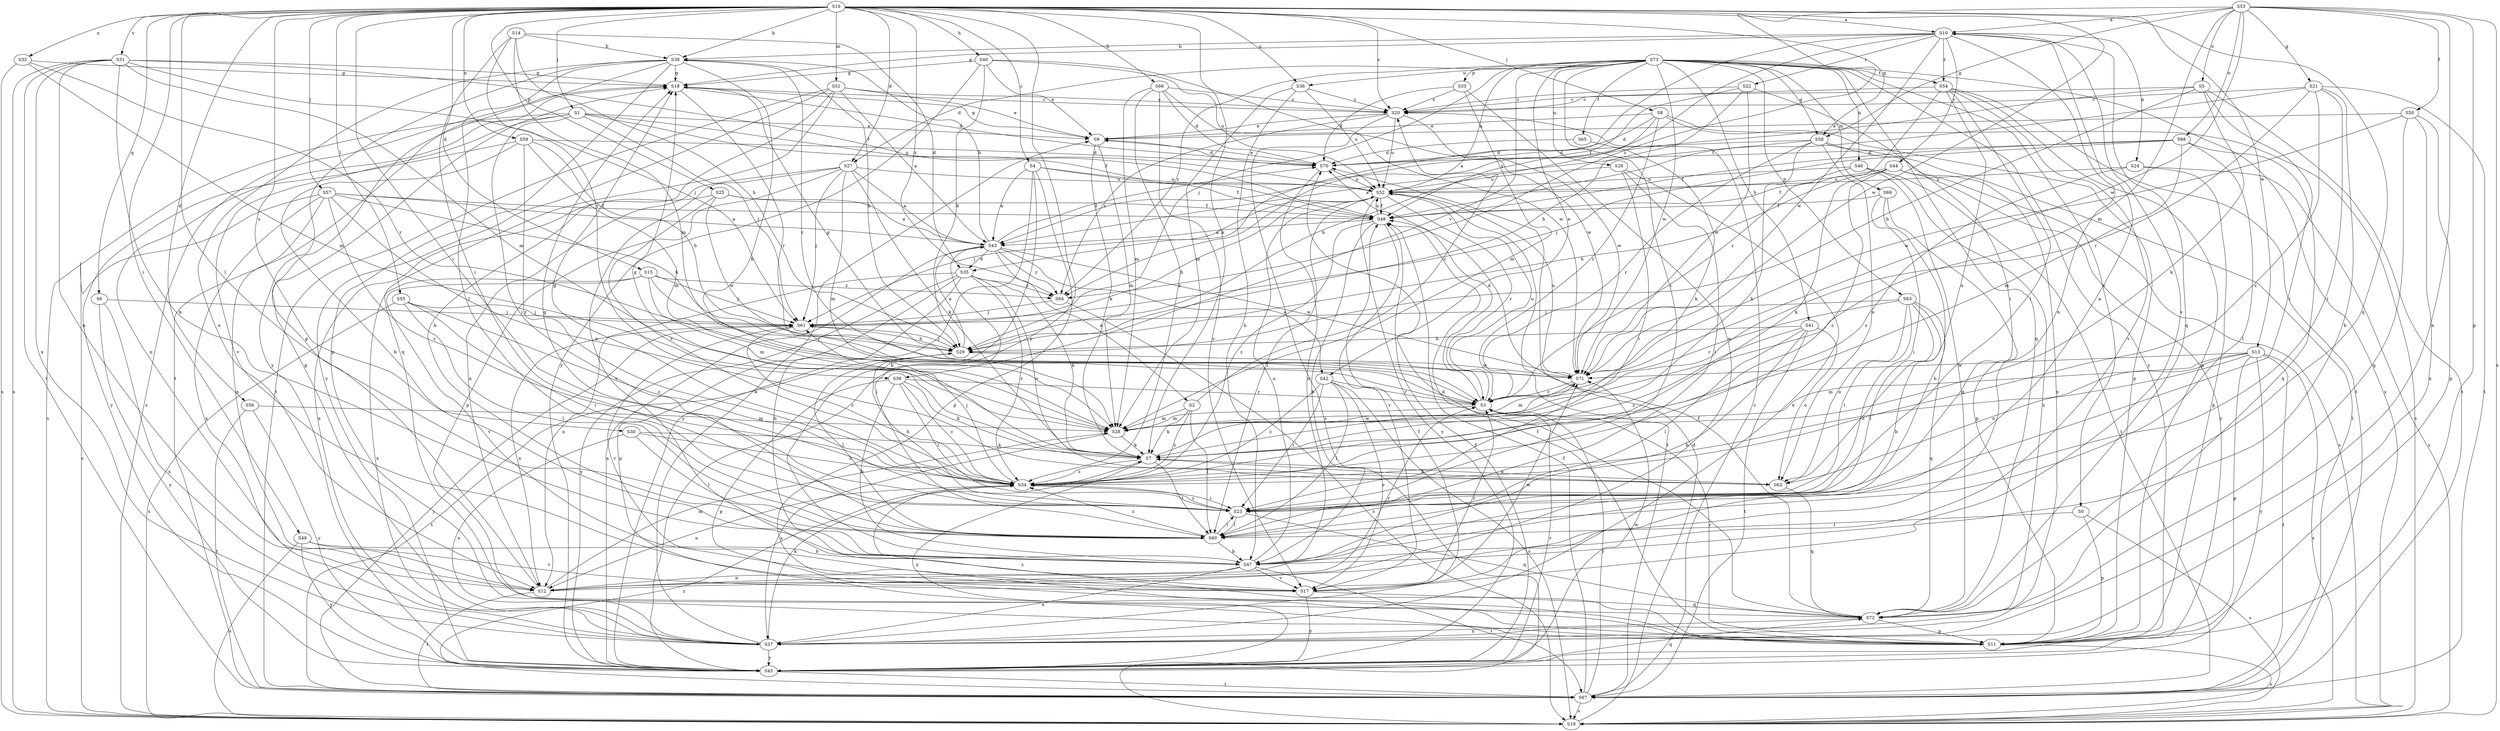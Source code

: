 strict digraph  {
S16;
S73;
S53;
S14;
S10;
S43;
S38;
S47;
S4;
S20;
S56;
S15;
S27;
S35;
S70;
S42;
S2;
S9;
S65;
S50;
S48;
S58;
S21;
S18;
S66;
S40;
S41;
S29;
S49;
S23;
S8;
S1;
S57;
S61;
S7;
S55;
S60;
S51;
S69;
S28;
S46;
S24;
S12;
S59;
S5;
S68;
S62;
S25;
S63;
S33;
S11;
S6;
S72;
S22;
S44;
S3;
S30;
S19;
S54;
S67;
S36;
S26;
S52;
S31;
S0;
S39;
S17;
S13;
S71;
S32;
S37;
S45;
S64;
S34;
S16 -> S10  [label=a];
S16 -> S38  [label=b];
S16 -> S4  [label=c];
S16 -> S20  [label=c];
S16 -> S56  [label=d];
S16 -> S15  [label=d];
S16 -> S27  [label=d];
S16 -> S58  [label=g];
S16 -> S66  [label=h];
S16 -> S40  [label=h];
S16 -> S49  [label=i];
S16 -> S23  [label=i];
S16 -> S8  [label=j];
S16 -> S1  [label=j];
S16 -> S57  [label=j];
S16 -> S7  [label=k];
S16 -> S55  [label=l];
S16 -> S60  [label=l];
S16 -> S51  [label=m];
S16 -> S59  [label=o];
S16 -> S25  [label=p];
S16 -> S6  [label=q];
S16 -> S72  [label=q];
S16 -> S30  [label=s];
S16 -> S36  [label=u];
S16 -> S31  [label=v];
S16 -> S13  [label=w];
S16 -> S71  [label=w];
S16 -> S32  [label=x];
S16 -> S45  [label=y];
S16 -> S64  [label=z];
S73 -> S27  [label=d];
S73 -> S42  [label=e];
S73 -> S65  [label=f];
S73 -> S58  [label=g];
S73 -> S41  [label=h];
S73 -> S23  [label=i];
S73 -> S61  [label=j];
S73 -> S69  [label=m];
S73 -> S46  [label=n];
S73 -> S63  [label=p];
S73 -> S33  [label=p];
S73 -> S72  [label=q];
S73 -> S19  [label=s];
S73 -> S54  [label=t];
S73 -> S36  [label=u];
S73 -> S26  [label=u];
S73 -> S52  [label=u];
S73 -> S0  [label=v];
S73 -> S39  [label=v];
S73 -> S71  [label=w];
S73 -> S45  [label=y];
S73 -> S64  [label=z];
S53 -> S10  [label=a];
S53 -> S50  [label=f];
S53 -> S58  [label=g];
S53 -> S21  [label=g];
S53 -> S28  [label=m];
S53 -> S5  [label=o];
S53 -> S68  [label=o];
S53 -> S11  [label=p];
S53 -> S19  [label=s];
S53 -> S71  [label=w];
S53 -> S37  [label=x];
S53 -> S64  [label=z];
S14 -> S38  [label=b];
S14 -> S35  [label=d];
S14 -> S29  [label=h];
S14 -> S23  [label=i];
S14 -> S28  [label=m];
S14 -> S39  [label=v];
S10 -> S38  [label=b];
S10 -> S35  [label=d];
S10 -> S18  [label=g];
S10 -> S24  [label=n];
S10 -> S12  [label=n];
S10 -> S72  [label=q];
S10 -> S22  [label=r];
S10 -> S44  [label=r];
S10 -> S54  [label=t];
S10 -> S17  [label=v];
S10 -> S71  [label=w];
S10 -> S64  [label=z];
S43 -> S38  [label=b];
S43 -> S35  [label=d];
S43 -> S70  [label=d];
S43 -> S42  [label=e];
S43 -> S2  [label=e];
S43 -> S60  [label=l];
S43 -> S71  [label=w];
S43 -> S64  [label=z];
S38 -> S18  [label=g];
S38 -> S29  [label=h];
S38 -> S7  [label=k];
S38 -> S60  [label=l];
S38 -> S12  [label=n];
S38 -> S11  [label=p];
S38 -> S3  [label=r];
S38 -> S67  [label=t];
S38 -> S45  [label=y];
S47 -> S10  [label=a];
S47 -> S12  [label=n];
S47 -> S67  [label=t];
S47 -> S52  [label=u];
S47 -> S17  [label=v];
S47 -> S37  [label=x];
S4 -> S43  [label=a];
S4 -> S47  [label=b];
S4 -> S48  [label=f];
S4 -> S11  [label=p];
S4 -> S52  [label=u];
S4 -> S45  [label=y];
S20 -> S9  [label=e];
S20 -> S19  [label=s];
S20 -> S52  [label=u];
S20 -> S71  [label=w];
S20 -> S64  [label=z];
S56 -> S28  [label=m];
S56 -> S67  [label=t];
S56 -> S45  [label=y];
S15 -> S61  [label=j];
S15 -> S28  [label=m];
S15 -> S3  [label=r];
S15 -> S17  [label=v];
S15 -> S37  [label=x];
S15 -> S64  [label=z];
S27 -> S43  [label=a];
S27 -> S61  [label=j];
S27 -> S7  [label=k];
S27 -> S28  [label=m];
S27 -> S12  [label=n];
S27 -> S11  [label=p];
S27 -> S52  [label=u];
S27 -> S17  [label=v];
S35 -> S47  [label=b];
S35 -> S7  [label=k];
S35 -> S12  [label=n];
S35 -> S62  [label=o];
S35 -> S11  [label=p];
S35 -> S45  [label=y];
S35 -> S64  [label=z];
S35 -> S34  [label=z];
S70 -> S9  [label=e];
S70 -> S12  [label=n];
S70 -> S52  [label=u];
S42 -> S23  [label=i];
S42 -> S60  [label=l];
S42 -> S3  [label=r];
S42 -> S19  [label=s];
S42 -> S17  [label=v];
S42 -> S34  [label=z];
S2 -> S20  [label=c];
S2 -> S7  [label=k];
S2 -> S60  [label=l];
S2 -> S28  [label=m];
S2 -> S34  [label=z];
S9 -> S70  [label=d];
S9 -> S18  [label=g];
S9 -> S7  [label=k];
S9 -> S28  [label=m];
S65 -> S70  [label=d];
S65 -> S7  [label=k];
S50 -> S9  [label=e];
S50 -> S11  [label=p];
S50 -> S72  [label=q];
S50 -> S71  [label=w];
S50 -> S37  [label=x];
S48 -> S43  [label=a];
S48 -> S47  [label=b];
S48 -> S52  [label=u];
S48 -> S17  [label=v];
S48 -> S34  [label=z];
S58 -> S43  [label=a];
S58 -> S70  [label=d];
S58 -> S7  [label=k];
S58 -> S62  [label=o];
S58 -> S3  [label=r];
S58 -> S67  [label=t];
S58 -> S37  [label=x];
S21 -> S47  [label=b];
S21 -> S20  [label=c];
S21 -> S48  [label=f];
S21 -> S23  [label=i];
S21 -> S3  [label=r];
S21 -> S67  [label=t];
S21 -> S34  [label=z];
S18 -> S20  [label=c];
S18 -> S70  [label=d];
S18 -> S3  [label=r];
S18 -> S19  [label=s];
S66 -> S20  [label=c];
S66 -> S70  [label=d];
S66 -> S28  [label=m];
S66 -> S17  [label=v];
S66 -> S71  [label=w];
S66 -> S34  [label=z];
S40 -> S9  [label=e];
S40 -> S18  [label=g];
S40 -> S29  [label=h];
S40 -> S52  [label=u];
S40 -> S71  [label=w];
S40 -> S45  [label=y];
S41 -> S47  [label=b];
S41 -> S29  [label=h];
S41 -> S60  [label=l];
S41 -> S62  [label=o];
S41 -> S67  [label=t];
S41 -> S34  [label=z];
S29 -> S43  [label=a];
S29 -> S61  [label=j];
S29 -> S60  [label=l];
S29 -> S67  [label=t];
S29 -> S71  [label=w];
S49 -> S47  [label=b];
S49 -> S19  [label=s];
S49 -> S17  [label=v];
S49 -> S45  [label=y];
S23 -> S29  [label=h];
S23 -> S60  [label=l];
S23 -> S72  [label=q];
S23 -> S34  [label=z];
S8 -> S70  [label=d];
S8 -> S9  [label=e];
S8 -> S29  [label=h];
S8 -> S11  [label=p];
S8 -> S3  [label=r];
S8 -> S19  [label=s];
S1 -> S9  [label=e];
S1 -> S48  [label=f];
S1 -> S23  [label=i];
S1 -> S61  [label=j];
S1 -> S12  [label=n];
S1 -> S19  [label=s];
S1 -> S52  [label=u];
S1 -> S17  [label=v];
S57 -> S43  [label=a];
S57 -> S48  [label=f];
S57 -> S29  [label=h];
S57 -> S12  [label=n];
S57 -> S62  [label=o];
S57 -> S19  [label=s];
S57 -> S37  [label=x];
S57 -> S34  [label=z];
S61 -> S29  [label=h];
S61 -> S12  [label=n];
S61 -> S17  [label=v];
S61 -> S34  [label=z];
S7 -> S18  [label=g];
S7 -> S60  [label=l];
S7 -> S62  [label=o];
S7 -> S71  [label=w];
S7 -> S45  [label=y];
S7 -> S34  [label=z];
S55 -> S23  [label=i];
S55 -> S61  [label=j];
S55 -> S60  [label=l];
S55 -> S19  [label=s];
S55 -> S34  [label=z];
S60 -> S47  [label=b];
S60 -> S18  [label=g];
S60 -> S23  [label=i];
S60 -> S34  [label=z];
S51 -> S43  [label=a];
S51 -> S47  [label=b];
S51 -> S20  [label=c];
S51 -> S9  [label=e];
S51 -> S72  [label=q];
S51 -> S67  [label=t];
S51 -> S45  [label=y];
S69 -> S47  [label=b];
S69 -> S48  [label=f];
S69 -> S23  [label=i];
S69 -> S11  [label=p];
S28 -> S7  [label=k];
S28 -> S37  [label=x];
S46 -> S48  [label=f];
S46 -> S72  [label=q];
S46 -> S67  [label=t];
S46 -> S52  [label=u];
S46 -> S37  [label=x];
S24 -> S11  [label=p];
S24 -> S19  [label=s];
S24 -> S52  [label=u];
S24 -> S34  [label=z];
S12 -> S18  [label=g];
S12 -> S28  [label=m];
S12 -> S3  [label=r];
S12 -> S67  [label=t];
S59 -> S47  [label=b];
S59 -> S70  [label=d];
S59 -> S29  [label=h];
S59 -> S28  [label=m];
S59 -> S45  [label=y];
S59 -> S34  [label=z];
S5 -> S43  [label=a];
S5 -> S20  [label=c];
S5 -> S29  [label=h];
S5 -> S23  [label=i];
S5 -> S7  [label=k];
S5 -> S67  [label=t];
S68 -> S70  [label=d];
S68 -> S48  [label=f];
S68 -> S61  [label=j];
S68 -> S60  [label=l];
S68 -> S28  [label=m];
S68 -> S72  [label=q];
S62 -> S7  [label=k];
S62 -> S72  [label=q];
S25 -> S43  [label=a];
S25 -> S48  [label=f];
S25 -> S71  [label=w];
S25 -> S37  [label=x];
S25 -> S34  [label=z];
S63 -> S47  [label=b];
S63 -> S23  [label=i];
S63 -> S61  [label=j];
S63 -> S60  [label=l];
S63 -> S62  [label=o];
S63 -> S72  [label=q];
S63 -> S3  [label=r];
S33 -> S20  [label=c];
S33 -> S70  [label=d];
S33 -> S28  [label=m];
S33 -> S12  [label=n];
S11 -> S48  [label=f];
S11 -> S3  [label=r];
S11 -> S19  [label=s];
S11 -> S34  [label=z];
S6 -> S61  [label=j];
S6 -> S37  [label=x];
S6 -> S45  [label=y];
S72 -> S70  [label=d];
S72 -> S48  [label=f];
S72 -> S11  [label=p];
S72 -> S37  [label=x];
S22 -> S20  [label=c];
S22 -> S48  [label=f];
S22 -> S29  [label=h];
S22 -> S23  [label=i];
S22 -> S71  [label=w];
S44 -> S29  [label=h];
S44 -> S7  [label=k];
S44 -> S19  [label=s];
S44 -> S52  [label=u];
S44 -> S45  [label=y];
S44 -> S34  [label=z];
S3 -> S70  [label=d];
S3 -> S28  [label=m];
S3 -> S52  [label=u];
S30 -> S7  [label=k];
S30 -> S60  [label=l];
S30 -> S37  [label=x];
S30 -> S34  [label=z];
S19 -> S70  [label=d];
S54 -> S20  [label=c];
S54 -> S23  [label=i];
S54 -> S62  [label=o];
S54 -> S11  [label=p];
S54 -> S3  [label=r];
S54 -> S67  [label=t];
S54 -> S17  [label=v];
S67 -> S20  [label=c];
S67 -> S48  [label=f];
S67 -> S61  [label=j];
S67 -> S3  [label=r];
S67 -> S19  [label=s];
S67 -> S34  [label=z];
S36 -> S47  [label=b];
S36 -> S20  [label=c];
S36 -> S28  [label=m];
S36 -> S52  [label=u];
S26 -> S23  [label=i];
S26 -> S60  [label=l];
S26 -> S52  [label=u];
S26 -> S37  [label=x];
S52 -> S48  [label=f];
S52 -> S29  [label=h];
S52 -> S61  [label=j];
S52 -> S60  [label=l];
S52 -> S3  [label=r];
S52 -> S67  [label=t];
S52 -> S45  [label=y];
S31 -> S47  [label=b];
S31 -> S48  [label=f];
S31 -> S18  [label=g];
S31 -> S61  [label=j];
S31 -> S28  [label=m];
S31 -> S12  [label=n];
S31 -> S19  [label=s];
S31 -> S67  [label=t];
S31 -> S37  [label=x];
S0 -> S60  [label=l];
S0 -> S11  [label=p];
S0 -> S19  [label=s];
S39 -> S47  [label=b];
S39 -> S23  [label=i];
S39 -> S7  [label=k];
S39 -> S11  [label=p];
S39 -> S3  [label=r];
S39 -> S34  [label=z];
S17 -> S72  [label=q];
S17 -> S3  [label=r];
S17 -> S71  [label=w];
S17 -> S45  [label=y];
S13 -> S28  [label=m];
S13 -> S62  [label=o];
S13 -> S11  [label=p];
S13 -> S19  [label=s];
S13 -> S67  [label=t];
S13 -> S71  [label=w];
S13 -> S45  [label=y];
S13 -> S34  [label=z];
S71 -> S18  [label=g];
S71 -> S28  [label=m];
S71 -> S3  [label=r];
S71 -> S52  [label=u];
S32 -> S18  [label=g];
S32 -> S28  [label=m];
S32 -> S3  [label=r];
S32 -> S19  [label=s];
S37 -> S9  [label=e];
S37 -> S48  [label=f];
S37 -> S18  [label=g];
S37 -> S7  [label=k];
S37 -> S45  [label=y];
S45 -> S43  [label=a];
S45 -> S48  [label=f];
S45 -> S72  [label=q];
S45 -> S3  [label=r];
S45 -> S67  [label=t];
S45 -> S71  [label=w];
S64 -> S61  [label=j];
S64 -> S19  [label=s];
S34 -> S18  [label=g];
S34 -> S23  [label=i];
S34 -> S61  [label=j];
S34 -> S12  [label=n];
}
